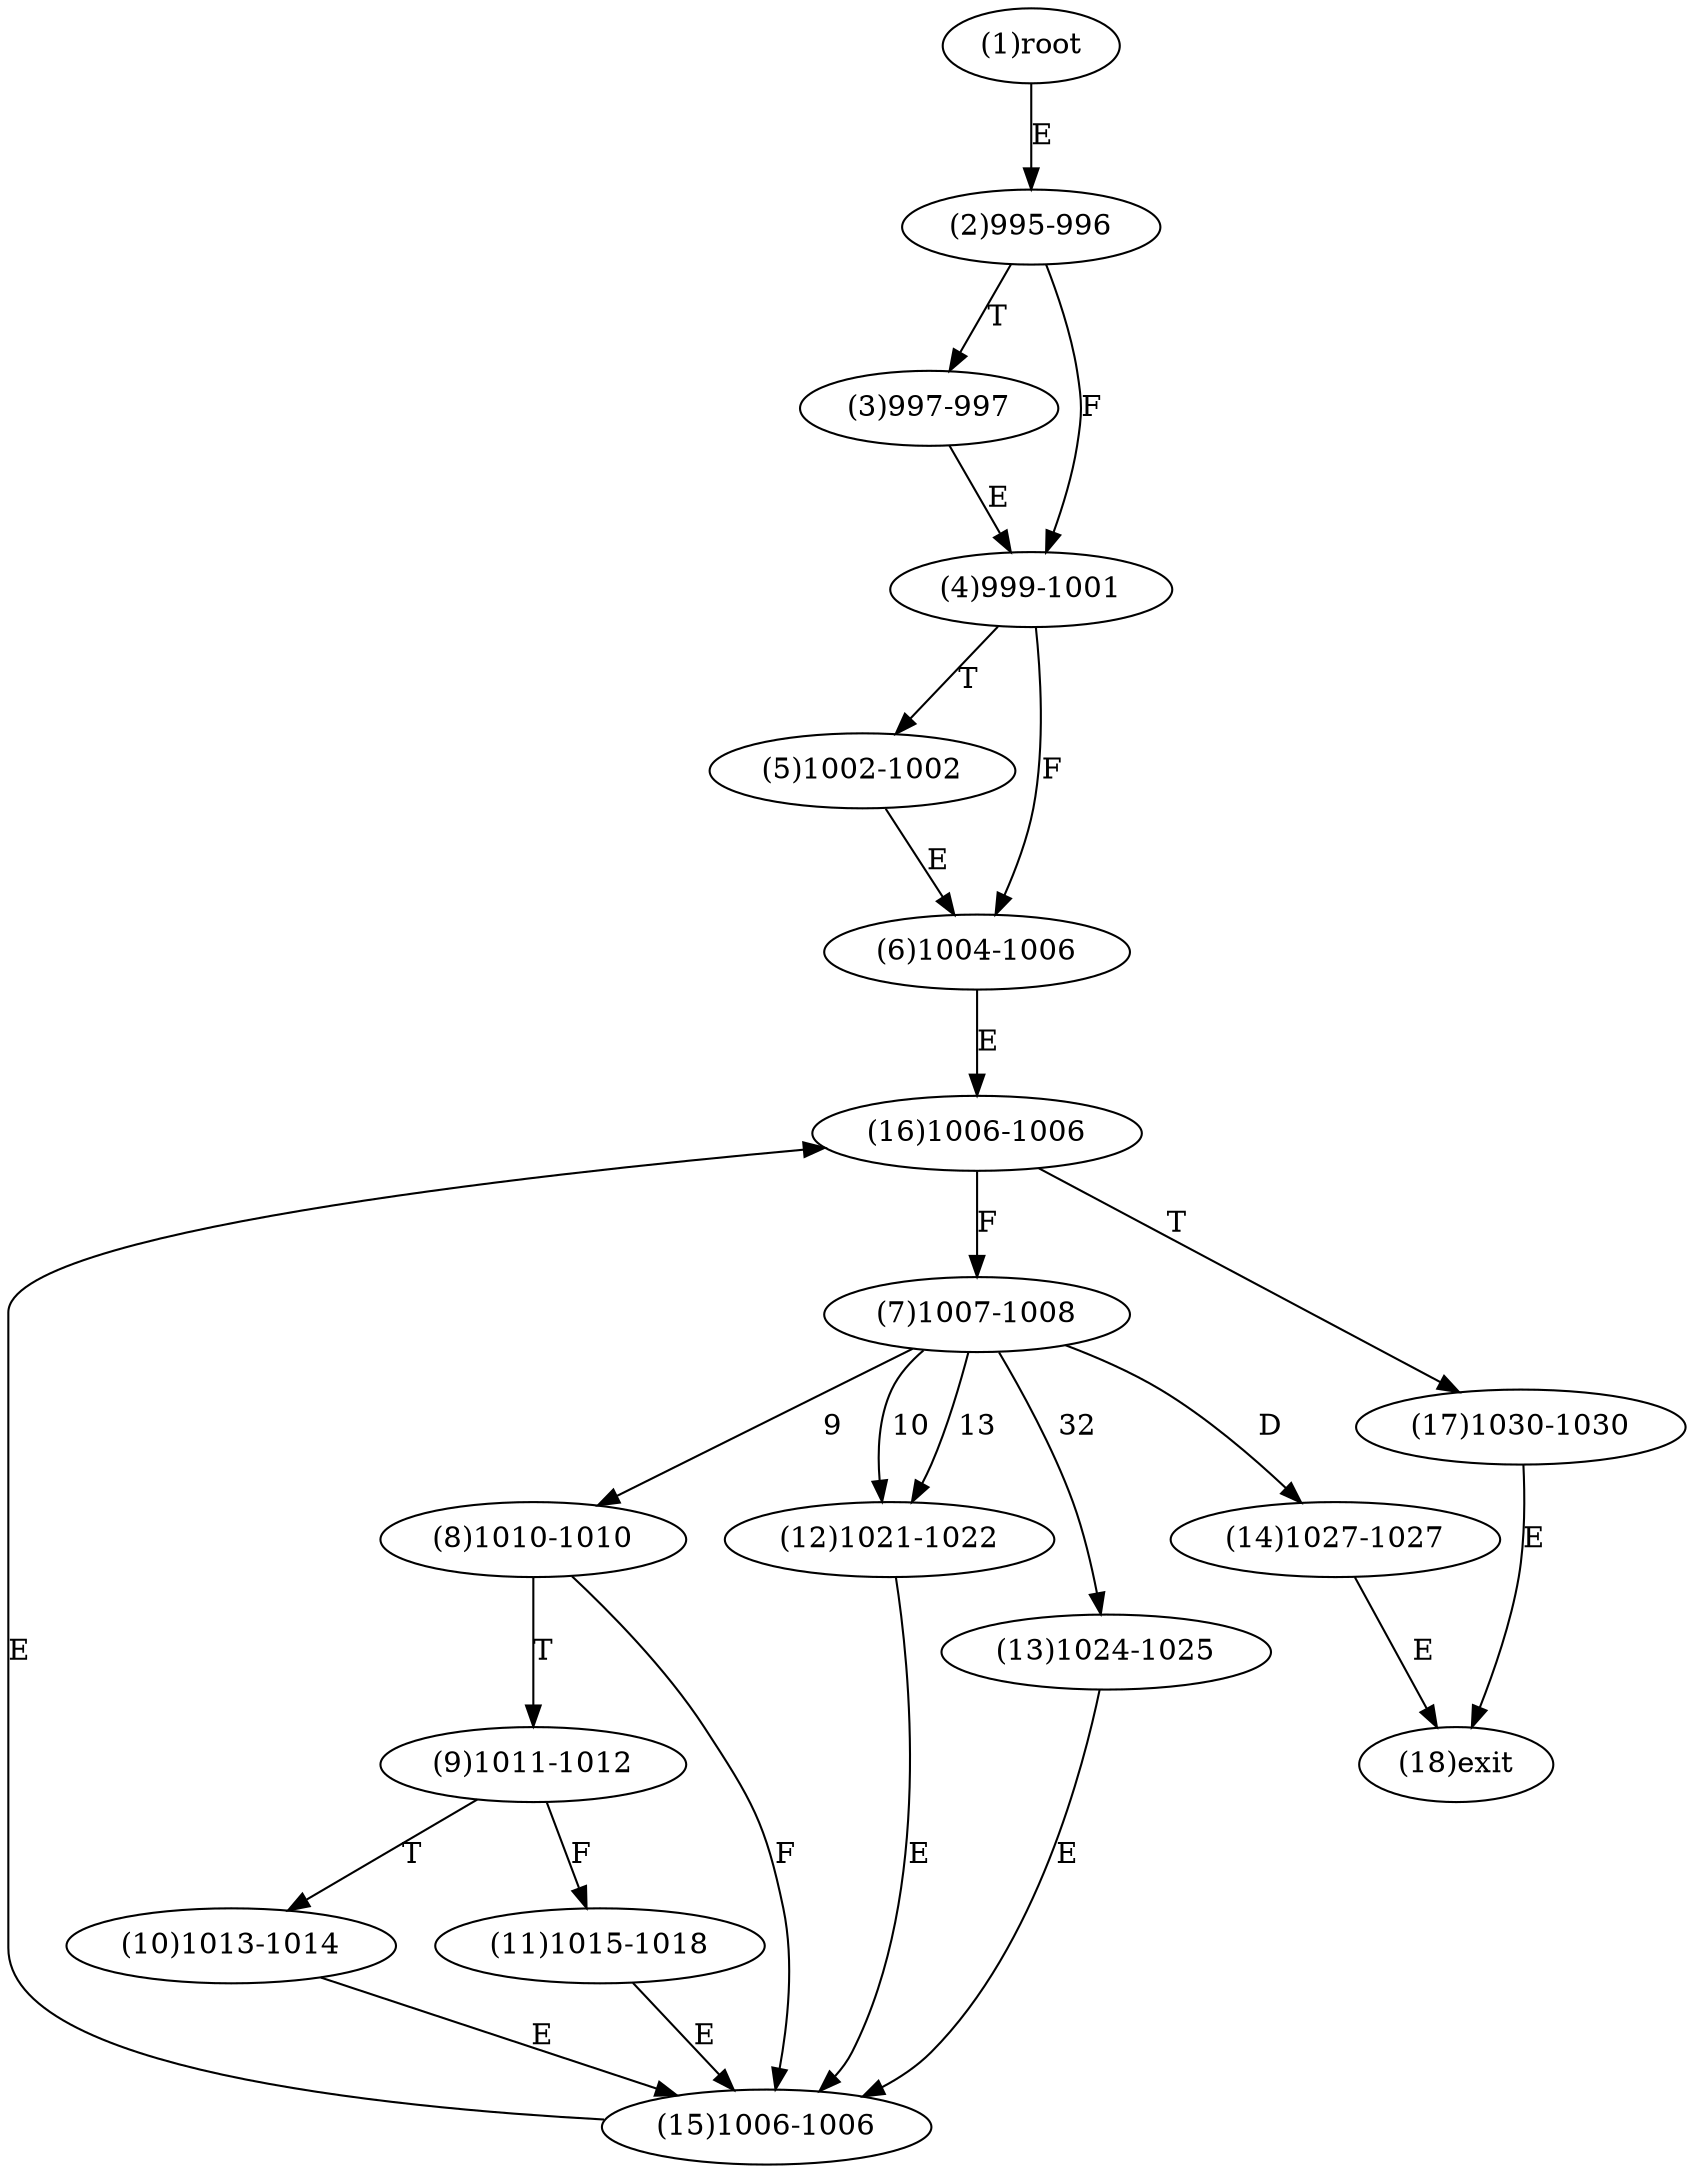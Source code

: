 digraph "" { 
1[ label="(1)root"];
2[ label="(2)995-996"];
3[ label="(3)997-997"];
4[ label="(4)999-1001"];
5[ label="(5)1002-1002"];
6[ label="(6)1004-1006"];
7[ label="(7)1007-1008"];
8[ label="(8)1010-1010"];
9[ label="(9)1011-1012"];
10[ label="(10)1013-1014"];
11[ label="(11)1015-1018"];
12[ label="(12)1021-1022"];
13[ label="(13)1024-1025"];
14[ label="(14)1027-1027"];
15[ label="(15)1006-1006"];
17[ label="(17)1030-1030"];
16[ label="(16)1006-1006"];
18[ label="(18)exit"];
1->2[ label="E"];
2->4[ label="F"];
2->3[ label="T"];
3->4[ label="E"];
4->6[ label="F"];
4->5[ label="T"];
5->6[ label="E"];
6->16[ label="E"];
7->8[ label="9"];
7->12[ label="10"];
7->12[ label="13"];
7->13[ label="32"];
7->14[ label="D"];
8->15[ label="F"];
8->9[ label="T"];
9->11[ label="F"];
9->10[ label="T"];
10->15[ label="E"];
11->15[ label="E"];
12->15[ label="E"];
13->15[ label="E"];
14->18[ label="E"];
15->16[ label="E"];
16->7[ label="F"];
16->17[ label="T"];
17->18[ label="E"];
}